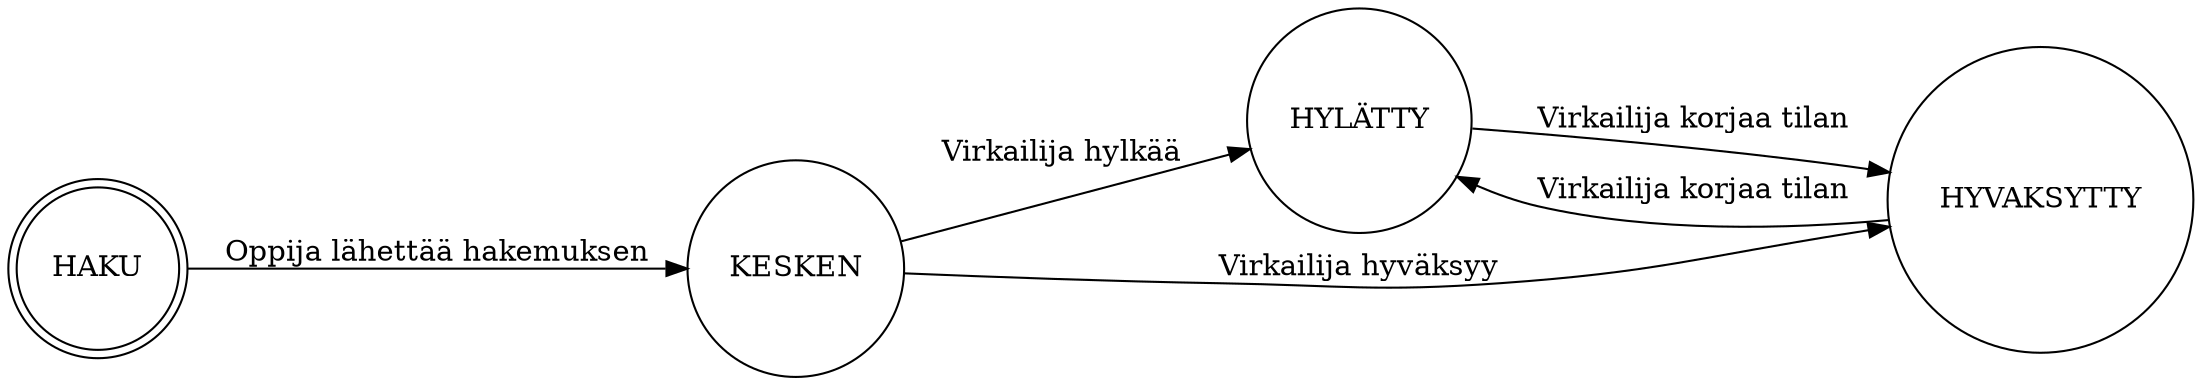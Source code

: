 digraph finite_state_machine {
  rankdir=LR;
  node [shape = circle];
  kesken -> hylatty [label="Virkailija hylkää"];
  kesken -> hyvaksytty [label="Virkailija hyväksyy"];
  hylatty -> hyvaksytty [label="Virkailija korjaa tilan"]
  hyvaksytty -> hylatty [label="Virkailija korjaa tilan"]

  hylatty [label="HYLÄTTY"];
  hyvaksytty [label="HYVAKSYTTY"];
  kesken [label="KESKEN"];
  create -> kesken [label="Oppija lähettää hakemuksen"];
  create [label="HAKU" shape=doublecircle];
}

